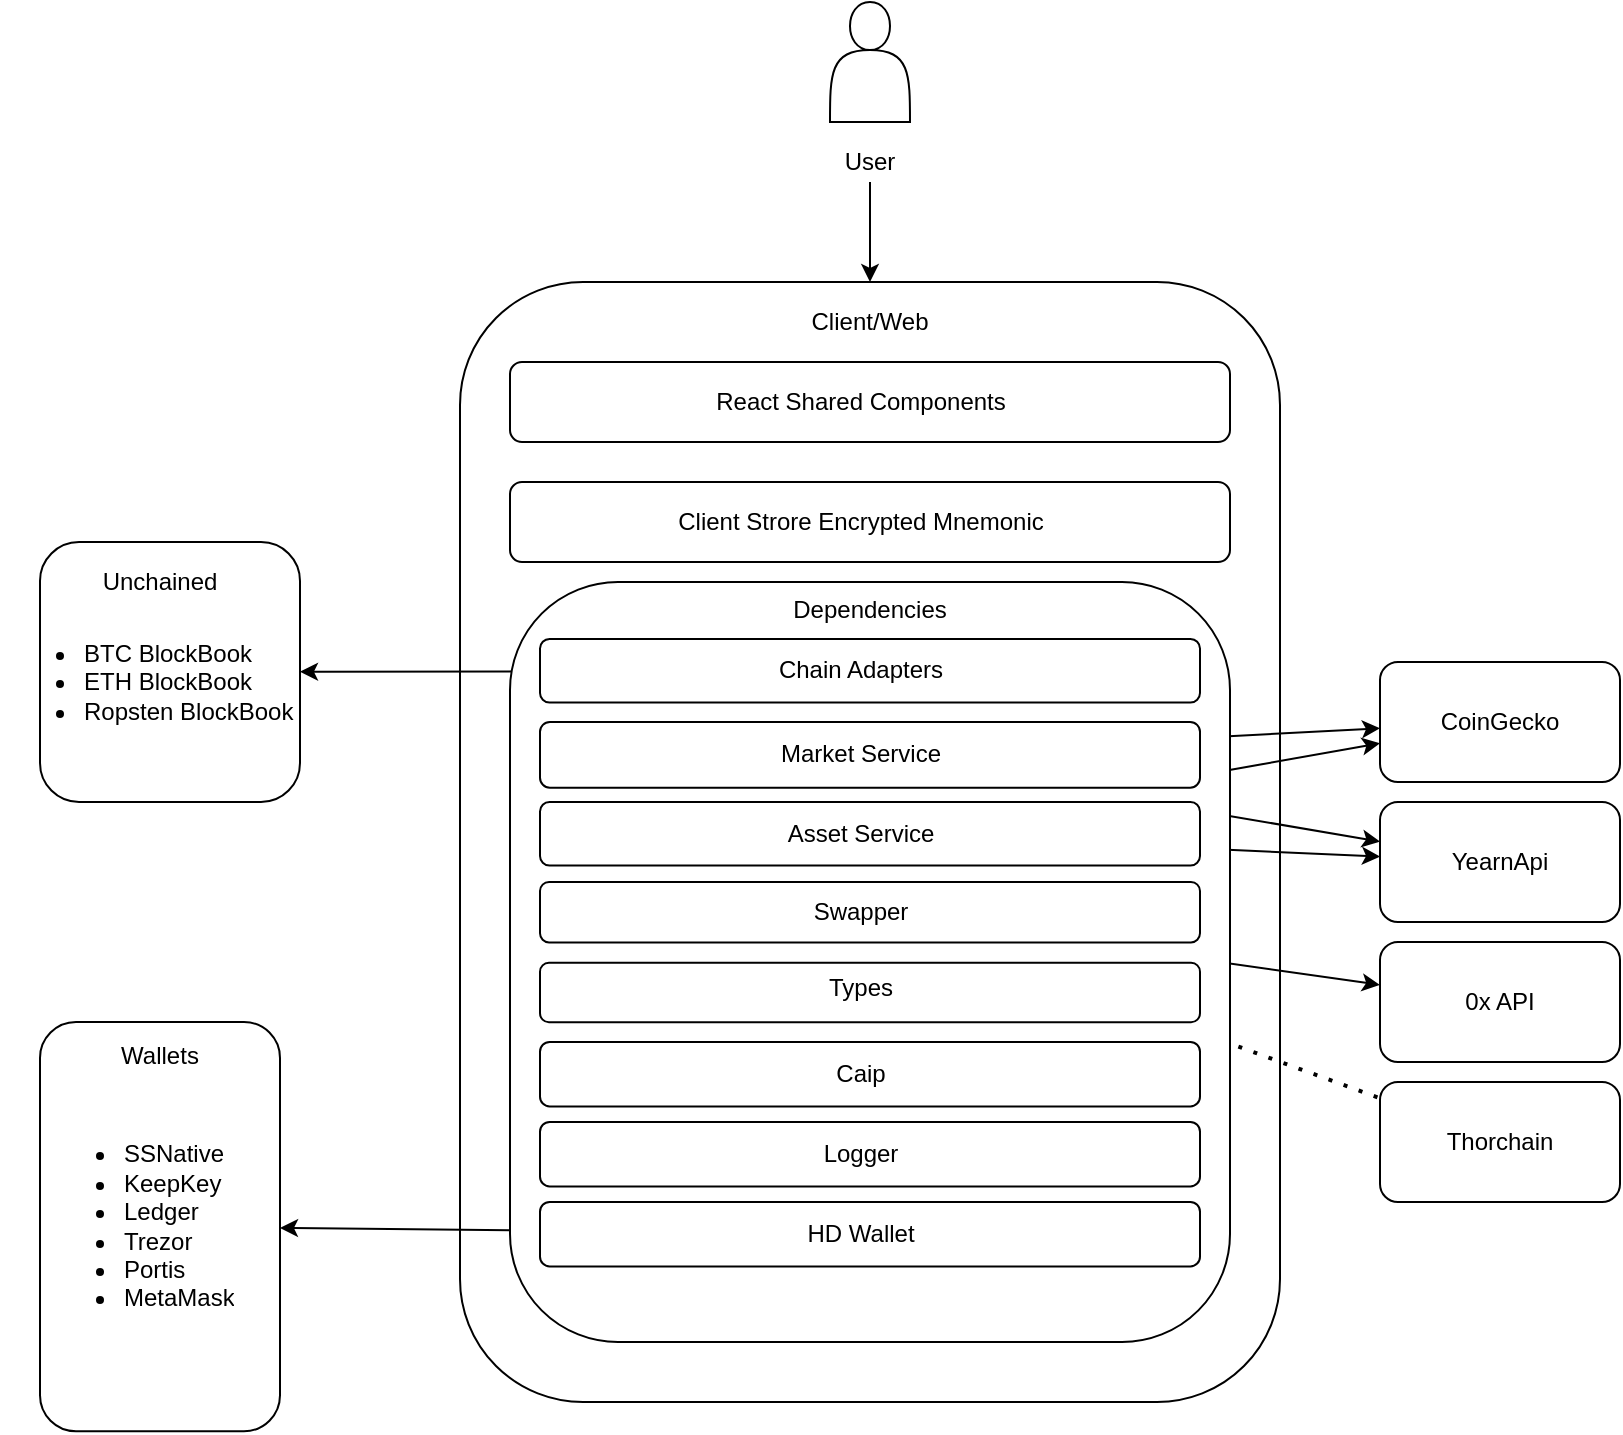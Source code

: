 <mxfile>
    <diagram id="GXh1fLimD9zF-dkmT1JG" name="Page-1">
        <mxGraphModel dx="1505" dy="860" grid="1" gridSize="10" guides="1" tooltips="1" connect="1" arrows="1" fold="1" page="1" pageScale="1" pageWidth="850" pageHeight="1100" background="none" math="0" shadow="0">
            <root>
                <mxCell id="0"/>
                <mxCell id="1" parent="0"/>
                <mxCell id="2" value="" style="rounded=1;whiteSpace=wrap;html=1;" vertex="1" parent="1">
                    <mxGeometry x="140" y="230" width="410" height="560" as="geometry"/>
                </mxCell>
                <mxCell id="5" value="" style="group" vertex="1" connectable="0" parent="1">
                    <mxGeometry x="325" y="90" width="40" height="90" as="geometry"/>
                </mxCell>
                <mxCell id="3" value="" style="shape=actor;whiteSpace=wrap;html=1;" vertex="1" parent="5">
                    <mxGeometry width="40" height="60" as="geometry"/>
                </mxCell>
                <mxCell id="4" value="User" style="text;html=1;strokeColor=none;fillColor=none;align=center;verticalAlign=middle;whiteSpace=wrap;rounded=0;" vertex="1" parent="5">
                    <mxGeometry y="70" width="40" height="20" as="geometry"/>
                </mxCell>
                <mxCell id="6" value="" style="endArrow=classic;html=1;" edge="1" parent="1" source="4" target="2">
                    <mxGeometry width="50" height="50" relative="1" as="geometry">
                        <mxPoint x="300" y="250" as="sourcePoint"/>
                        <mxPoint x="350" y="200" as="targetPoint"/>
                    </mxGeometry>
                </mxCell>
                <mxCell id="7" value="Client/Web" style="text;html=1;strokeColor=none;fillColor=none;align=center;verticalAlign=middle;whiteSpace=wrap;rounded=0;" vertex="1" parent="1">
                    <mxGeometry x="325" y="240" width="40" height="20" as="geometry"/>
                </mxCell>
                <mxCell id="10" value="" style="group" vertex="1" connectable="0" parent="1">
                    <mxGeometry x="165" y="270" width="360" height="40" as="geometry"/>
                </mxCell>
                <mxCell id="8" value="" style="rounded=1;whiteSpace=wrap;html=1;" vertex="1" parent="10">
                    <mxGeometry width="360" height="40" as="geometry"/>
                </mxCell>
                <mxCell id="9" value="React Shared Components" style="text;html=1;strokeColor=none;fillColor=none;align=center;verticalAlign=middle;whiteSpace=wrap;rounded=0;" vertex="1" parent="10">
                    <mxGeometry x="77.5" y="10" width="195" height="20" as="geometry"/>
                </mxCell>
                <mxCell id="12" value="" style="group" vertex="1" connectable="0" parent="1">
                    <mxGeometry x="165" y="330" width="360" height="40" as="geometry"/>
                </mxCell>
                <mxCell id="13" value="" style="rounded=1;whiteSpace=wrap;html=1;" vertex="1" parent="12">
                    <mxGeometry width="360" height="40" as="geometry"/>
                </mxCell>
                <mxCell id="14" value="Client Strore Encrypted Mnemonic" style="text;html=1;strokeColor=none;fillColor=none;align=center;verticalAlign=middle;whiteSpace=wrap;rounded=0;" vertex="1" parent="12">
                    <mxGeometry x="77.5" y="10" width="195" height="20" as="geometry"/>
                </mxCell>
                <mxCell id="68" value="" style="endArrow=classic;html=1;" edge="1" parent="1" source="26" target="69">
                    <mxGeometry width="50" height="50" relative="1" as="geometry">
                        <mxPoint x="450" y="620" as="sourcePoint"/>
                        <mxPoint x="640" y="545" as="targetPoint"/>
                    </mxGeometry>
                </mxCell>
                <mxCell id="73" value="" style="group" vertex="1" connectable="0" parent="1">
                    <mxGeometry x="600" y="420" width="120" height="60" as="geometry"/>
                </mxCell>
                <mxCell id="69" value="" style="rounded=1;whiteSpace=wrap;html=1;" vertex="1" parent="73">
                    <mxGeometry width="120" height="60" as="geometry"/>
                </mxCell>
                <mxCell id="72" value="CoinGecko" style="text;html=1;strokeColor=none;fillColor=none;align=center;verticalAlign=middle;whiteSpace=wrap;rounded=0;" vertex="1" parent="73">
                    <mxGeometry x="40" y="20" width="40" height="20" as="geometry"/>
                </mxCell>
                <mxCell id="77" value="" style="group" vertex="1" connectable="0" parent="1">
                    <mxGeometry x="600" y="490" width="120" height="60" as="geometry"/>
                </mxCell>
                <mxCell id="75" value="" style="rounded=1;whiteSpace=wrap;html=1;" vertex="1" parent="77">
                    <mxGeometry width="120" height="60" as="geometry"/>
                </mxCell>
                <mxCell id="76" value="YearnApi" style="text;html=1;strokeColor=none;fillColor=none;align=center;verticalAlign=middle;whiteSpace=wrap;rounded=0;" vertex="1" parent="77">
                    <mxGeometry x="40" y="20" width="40" height="20" as="geometry"/>
                </mxCell>
                <mxCell id="78" value="" style="group" vertex="1" connectable="0" parent="1">
                    <mxGeometry x="-70" y="600" width="120" height="204.62" as="geometry"/>
                </mxCell>
                <mxCell id="64" value="" style="rounded=1;whiteSpace=wrap;html=1;" vertex="1" parent="78">
                    <mxGeometry width="120" height="204.62" as="geometry"/>
                </mxCell>
                <mxCell id="65" value="Wallets" style="text;html=1;strokeColor=none;fillColor=none;align=center;verticalAlign=middle;whiteSpace=wrap;rounded=0;" vertex="1" parent="78">
                    <mxGeometry x="40" y="6.93" width="40" height="20" as="geometry"/>
                </mxCell>
                <mxCell id="67" value="&lt;ul&gt;&lt;li&gt;SSNative&lt;/li&gt;&lt;li&gt;&lt;span&gt;KeepKey&lt;/span&gt;&lt;/li&gt;&lt;li&gt;Ledger&lt;/li&gt;&lt;li&gt;Trezor&lt;/li&gt;&lt;li&gt;Portis&lt;/li&gt;&lt;li&gt;MetaMask&lt;/li&gt;&lt;/ul&gt;" style="text;strokeColor=none;fillColor=none;html=1;whiteSpace=wrap;verticalAlign=middle;overflow=hidden;" vertex="1" parent="78">
                    <mxGeometry y="26.93" width="100" height="150" as="geometry"/>
                </mxCell>
                <mxCell id="79" value="" style="endArrow=classic;html=1;" edge="1" parent="1" source="32" target="80">
                    <mxGeometry width="50" height="50" relative="1" as="geometry">
                        <mxPoint x="540" y="620" as="sourcePoint"/>
                        <mxPoint x="680" y="660" as="targetPoint"/>
                    </mxGeometry>
                </mxCell>
                <mxCell id="82" value="" style="endArrow=classic;html=1;" edge="1" parent="1" source="21" target="83">
                    <mxGeometry width="50" height="50" relative="1" as="geometry">
                        <mxPoint x="40" y="620" as="sourcePoint"/>
                        <mxPoint x="90" y="570" as="targetPoint"/>
                    </mxGeometry>
                </mxCell>
                <mxCell id="86" value="" style="group" vertex="1" connectable="0" parent="1">
                    <mxGeometry x="-90" y="360" width="160" height="130" as="geometry"/>
                </mxCell>
                <mxCell id="83" value="" style="rounded=1;whiteSpace=wrap;html=1;" vertex="1" parent="86">
                    <mxGeometry x="20" width="130" height="130" as="geometry"/>
                </mxCell>
                <mxCell id="84" value="Unchained" style="text;html=1;strokeColor=none;fillColor=none;align=center;verticalAlign=middle;whiteSpace=wrap;rounded=0;" vertex="1" parent="86">
                    <mxGeometry x="60" y="10" width="40" height="20" as="geometry"/>
                </mxCell>
                <mxCell id="85" value="&lt;ul&gt;&lt;li&gt;&lt;span&gt;BTC BlockBook&lt;/span&gt;&lt;/li&gt;&lt;li&gt;ETH BlockBook&lt;/li&gt;&lt;li&gt;Ropsten BlockBook&lt;/li&gt;&lt;/ul&gt;" style="text;strokeColor=none;fillColor=none;html=1;whiteSpace=wrap;verticalAlign=middle;overflow=hidden;" vertex="1" parent="86">
                    <mxGeometry y="30" width="160" height="80" as="geometry"/>
                </mxCell>
                <mxCell id="88" value="" style="group" vertex="1" connectable="0" parent="1">
                    <mxGeometry x="600" y="560" width="120" height="60" as="geometry"/>
                </mxCell>
                <mxCell id="80" value="" style="rounded=1;whiteSpace=wrap;html=1;" vertex="1" parent="88">
                    <mxGeometry width="120" height="60" as="geometry"/>
                </mxCell>
                <mxCell id="81" value="0x API" style="text;html=1;strokeColor=none;fillColor=none;align=center;verticalAlign=middle;whiteSpace=wrap;rounded=0;" vertex="1" parent="88">
                    <mxGeometry x="40" y="20" width="40" height="20" as="geometry"/>
                </mxCell>
                <mxCell id="89" value="" style="endArrow=classic;html=1;" edge="1" parent="1" source="26" target="75">
                    <mxGeometry width="50" height="50" relative="1" as="geometry">
                        <mxPoint x="620" y="560" as="sourcePoint"/>
                        <mxPoint x="670" y="510" as="targetPoint"/>
                    </mxGeometry>
                </mxCell>
                <mxCell id="90" value="" style="endArrow=classic;html=1;" edge="1" parent="1" source="29" target="69">
                    <mxGeometry width="50" height="50" relative="1" as="geometry">
                        <mxPoint x="510" y="570" as="sourcePoint"/>
                        <mxPoint x="560" y="520" as="targetPoint"/>
                    </mxGeometry>
                </mxCell>
                <mxCell id="91" value="" style="endArrow=classic;html=1;" edge="1" parent="1" source="29" target="75">
                    <mxGeometry width="50" height="50" relative="1" as="geometry">
                        <mxPoint x="510" y="570" as="sourcePoint"/>
                        <mxPoint x="560" y="520" as="targetPoint"/>
                    </mxGeometry>
                </mxCell>
                <mxCell id="92" value="" style="group" vertex="1" connectable="0" parent="1">
                    <mxGeometry x="600" y="630" width="120" height="60" as="geometry"/>
                </mxCell>
                <mxCell id="93" value="" style="rounded=1;whiteSpace=wrap;html=1;" vertex="1" parent="92">
                    <mxGeometry width="120" height="60" as="geometry"/>
                </mxCell>
                <mxCell id="94" value="Thorchain" style="text;html=1;strokeColor=none;fillColor=none;align=center;verticalAlign=middle;whiteSpace=wrap;rounded=0;" vertex="1" parent="92">
                    <mxGeometry x="40" y="20" width="40" height="20" as="geometry"/>
                </mxCell>
                <mxCell id="95" value="" style="endArrow=none;dashed=1;html=1;dashPattern=1 3;strokeWidth=2;" edge="1" parent="1" source="32" target="93">
                    <mxGeometry width="50" height="50" relative="1" as="geometry">
                        <mxPoint x="570" y="570" as="sourcePoint"/>
                        <mxPoint x="620" y="520" as="targetPoint"/>
                    </mxGeometry>
                </mxCell>
                <mxCell id="148" value="" style="endArrow=classic;html=1;" edge="1" parent="1" source="146" target="64">
                    <mxGeometry width="50" height="50" relative="1" as="geometry">
                        <mxPoint x="90" y="700" as="sourcePoint"/>
                        <mxPoint x="140" y="650" as="targetPoint"/>
                    </mxGeometry>
                </mxCell>
                <mxCell id="18" value="" style="group" vertex="1" connectable="0" parent="1">
                    <mxGeometry x="165" y="390" width="360" height="370" as="geometry"/>
                </mxCell>
                <mxCell id="16" value="" style="rounded=1;whiteSpace=wrap;html=1;" vertex="1" parent="18">
                    <mxGeometry y="-10" width="360" height="380" as="geometry"/>
                </mxCell>
                <mxCell id="17" value="Dependencies" style="text;html=1;strokeColor=none;fillColor=none;align=center;verticalAlign=middle;whiteSpace=wrap;rounded=0;" vertex="1" parent="18">
                    <mxGeometry x="160" y="-9.996" width="40" height="28.462" as="geometry"/>
                </mxCell>
                <mxCell id="25" value="" style="group" vertex="1" connectable="0" parent="18">
                    <mxGeometry x="15" y="60" width="330" height="32.83" as="geometry"/>
                </mxCell>
                <mxCell id="26" value="" style="rounded=1;whiteSpace=wrap;html=1;" vertex="1" parent="25">
                    <mxGeometry width="330" height="32.83" as="geometry"/>
                </mxCell>
                <mxCell id="27" value="Market Service" style="text;html=1;strokeColor=none;fillColor=none;align=center;verticalAlign=middle;whiteSpace=wrap;rounded=0;" vertex="1" parent="25">
                    <mxGeometry x="71.042" y="8.207" width="178.75" height="16.415" as="geometry"/>
                </mxCell>
                <mxCell id="60" value="" style="group" vertex="1" connectable="0" parent="18">
                    <mxGeometry x="15" y="260" width="330" height="32.2" as="geometry"/>
                </mxCell>
                <mxCell id="61" value="" style="rounded=1;whiteSpace=wrap;html=1;" vertex="1" parent="60">
                    <mxGeometry width="330" height="32.2" as="geometry"/>
                </mxCell>
                <mxCell id="62" value="Logger" style="text;html=1;strokeColor=none;fillColor=none;align=center;verticalAlign=middle;whiteSpace=wrap;rounded=0;" vertex="1" parent="60">
                    <mxGeometry x="71.042" y="8.05" width="178.75" height="16.1" as="geometry"/>
                </mxCell>
                <mxCell id="145" value="" style="group" vertex="1" connectable="0" parent="18">
                    <mxGeometry x="15" y="300" width="330" height="32.2" as="geometry"/>
                </mxCell>
                <mxCell id="146" value="" style="rounded=1;whiteSpace=wrap;html=1;" vertex="1" parent="145">
                    <mxGeometry width="330" height="32.2" as="geometry"/>
                </mxCell>
                <mxCell id="147" value="HD Wallet" style="text;html=1;strokeColor=none;fillColor=none;align=center;verticalAlign=middle;whiteSpace=wrap;rounded=0;" vertex="1" parent="145">
                    <mxGeometry x="71.042" y="8.05" width="178.75" height="16.1" as="geometry"/>
                </mxCell>
                <mxCell id="56" value="" style="group" vertex="1" connectable="0" parent="18">
                    <mxGeometry x="15" y="220" width="330" height="32.2" as="geometry"/>
                </mxCell>
                <mxCell id="57" value="" style="rounded=1;whiteSpace=wrap;html=1;" vertex="1" parent="56">
                    <mxGeometry width="330" height="32.2" as="geometry"/>
                </mxCell>
                <mxCell id="58" value="Caip" style="text;html=1;strokeColor=none;fillColor=none;align=center;verticalAlign=middle;whiteSpace=wrap;rounded=0;" vertex="1" parent="56">
                    <mxGeometry x="71.042" y="8.05" width="178.75" height="16.1" as="geometry"/>
                </mxCell>
                <mxCell id="34" value="" style="group" vertex="1" connectable="0" parent="18">
                    <mxGeometry x="15" y="180.4" width="330" height="39.6" as="geometry"/>
                </mxCell>
                <mxCell id="35" value="" style="rounded=1;whiteSpace=wrap;html=1;" vertex="1" parent="34">
                    <mxGeometry width="330" height="29.7" as="geometry"/>
                </mxCell>
                <mxCell id="36" value="Types" style="text;html=1;strokeColor=none;fillColor=none;align=center;verticalAlign=middle;whiteSpace=wrap;rounded=0;" vertex="1" parent="34">
                    <mxGeometry x="71.042" y="6.468" width="178.75" height="12.936" as="geometry"/>
                </mxCell>
                <mxCell id="31" value="" style="group" vertex="1" connectable="0" parent="18">
                    <mxGeometry x="15" y="140" width="330" height="30.2" as="geometry"/>
                </mxCell>
                <mxCell id="32" value="" style="rounded=1;whiteSpace=wrap;html=1;" vertex="1" parent="31">
                    <mxGeometry width="330" height="30.2" as="geometry"/>
                </mxCell>
                <mxCell id="33" value="Swapper" style="text;html=1;strokeColor=none;fillColor=none;align=center;verticalAlign=middle;whiteSpace=wrap;rounded=0;" vertex="1" parent="31">
                    <mxGeometry x="71.042" y="7.55" width="178.75" height="15.1" as="geometry"/>
                </mxCell>
                <mxCell id="28" value="" style="group" vertex="1" connectable="0" parent="18">
                    <mxGeometry x="15" y="100" width="330" height="31.77" as="geometry"/>
                </mxCell>
                <mxCell id="29" value="" style="rounded=1;whiteSpace=wrap;html=1;" vertex="1" parent="28">
                    <mxGeometry width="330" height="31.77" as="geometry"/>
                </mxCell>
                <mxCell id="30" value="Asset Service" style="text;html=1;strokeColor=none;fillColor=none;align=center;verticalAlign=middle;whiteSpace=wrap;rounded=0;" vertex="1" parent="28">
                    <mxGeometry x="71.042" y="7.942" width="178.75" height="15.885" as="geometry"/>
                </mxCell>
                <mxCell id="20" value="" style="group" vertex="1" connectable="0" parent="18">
                    <mxGeometry x="15" y="18.47" width="330" height="31.8" as="geometry"/>
                </mxCell>
                <mxCell id="21" value="" style="rounded=1;whiteSpace=wrap;html=1;" vertex="1" parent="20">
                    <mxGeometry width="330" height="31.8" as="geometry"/>
                </mxCell>
                <mxCell id="22" value="Chain Adapters" style="text;html=1;strokeColor=none;fillColor=none;align=center;verticalAlign=middle;whiteSpace=wrap;rounded=0;" vertex="1" parent="20">
                    <mxGeometry x="71.042" y="7.95" width="178.75" height="15.9" as="geometry"/>
                </mxCell>
            </root>
        </mxGraphModel>
    </diagram>
</mxfile>
